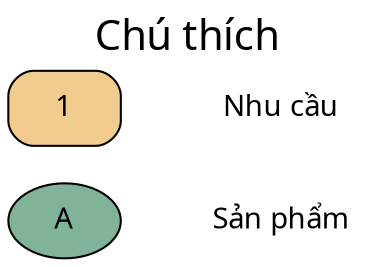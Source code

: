 digraph {
rankdir="LR" 
overlap = scale;
splines = true;
label="Chú thích";
labelloc=t
fontsize="20" 
fontname="SVN-Avo"

node [ style="filled, rounded" fontname="SVN-Avo" ]
A [ fillcolor="#81b29a" fontcolor="#000000" ] 
"1" [ shape="rounded" fillcolor="#f2cc8f" fontcolor="#000000" ]

node [ style=none shape=none fontname="SVN-Avo" ]
edge [ style=invis ]
A -> "Sản phẩm" 
"1" -> "Nhu cầu" 
}